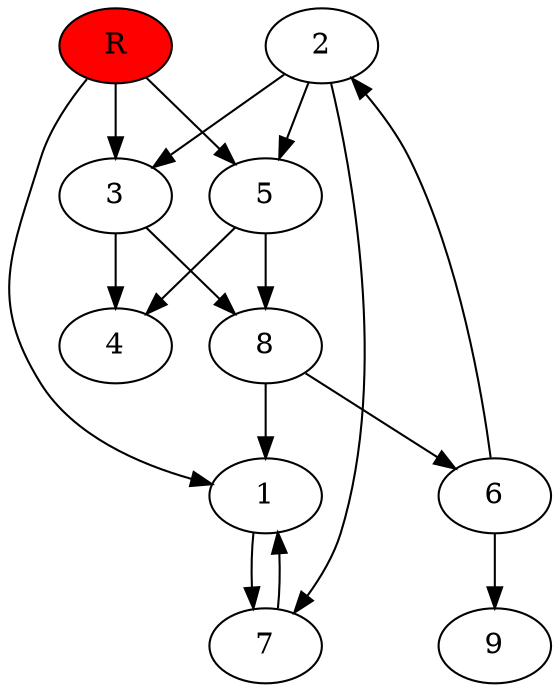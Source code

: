 digraph prb35614 {
	1
	2
	3
	4
	5
	6
	7
	8
	R [fillcolor="#ff0000" style=filled]
	1 -> 7
	2 -> 3
	2 -> 5
	2 -> 7
	3 -> 4
	3 -> 8
	5 -> 4
	5 -> 8
	6 -> 2
	6 -> 9
	7 -> 1
	8 -> 1
	8 -> 6
	R -> 1
	R -> 3
	R -> 5
}
